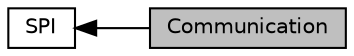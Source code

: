 digraph "Communication"
{
  edge [fontname="Helvetica",fontsize="10",labelfontname="Helvetica",labelfontsize="10"];
  node [fontname="Helvetica",fontsize="10",shape=box];
  rankdir=LR;
  Node2 [label="SPI",height=0.2,width=0.4,color="black", fillcolor="white", style="filled",URL="$group__spi.html",tooltip="SPI and GPIO communication (including module selection)"];
  Node1 [label="Communication",height=0.2,width=0.4,color="black", fillcolor="grey75", style="filled", fontcolor="black",tooltip="Communication methods."];
  Node2->Node1 [shape=plaintext, dir="back", style="solid"];
}
